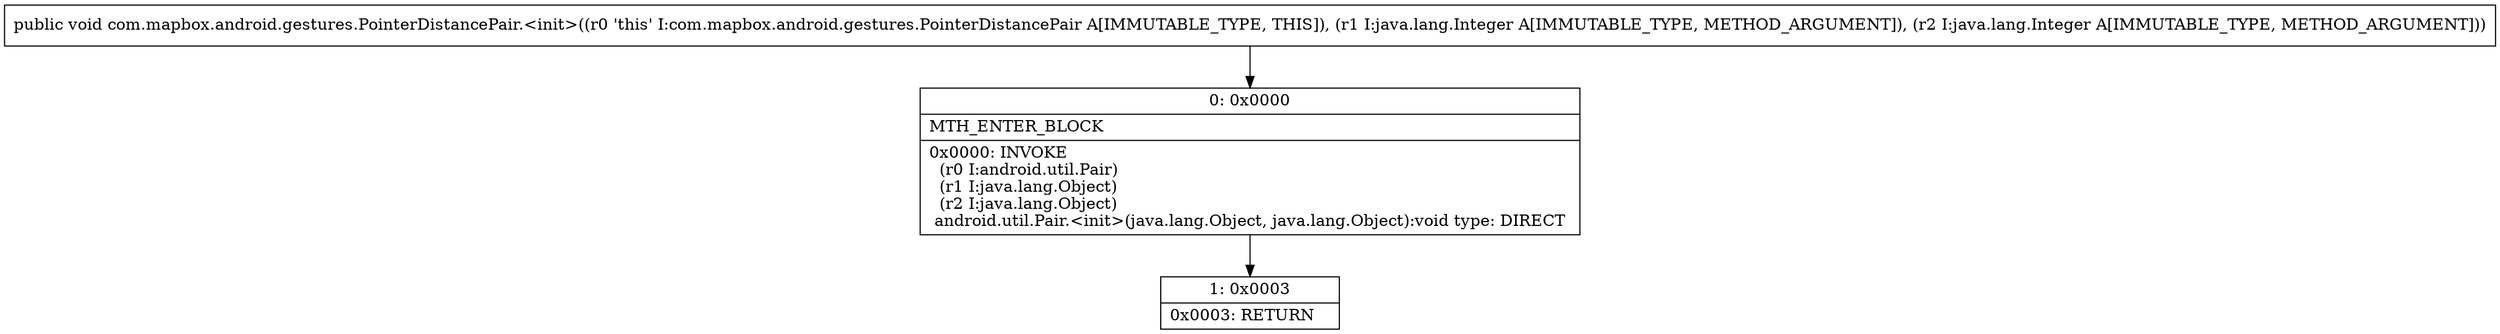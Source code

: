 digraph "CFG forcom.mapbox.android.gestures.PointerDistancePair.\<init\>(Ljava\/lang\/Integer;Ljava\/lang\/Integer;)V" {
Node_0 [shape=record,label="{0\:\ 0x0000|MTH_ENTER_BLOCK\l|0x0000: INVOKE  \l  (r0 I:android.util.Pair)\l  (r1 I:java.lang.Object)\l  (r2 I:java.lang.Object)\l android.util.Pair.\<init\>(java.lang.Object, java.lang.Object):void type: DIRECT \l}"];
Node_1 [shape=record,label="{1\:\ 0x0003|0x0003: RETURN   \l}"];
MethodNode[shape=record,label="{public void com.mapbox.android.gestures.PointerDistancePair.\<init\>((r0 'this' I:com.mapbox.android.gestures.PointerDistancePair A[IMMUTABLE_TYPE, THIS]), (r1 I:java.lang.Integer A[IMMUTABLE_TYPE, METHOD_ARGUMENT]), (r2 I:java.lang.Integer A[IMMUTABLE_TYPE, METHOD_ARGUMENT])) }"];
MethodNode -> Node_0;
Node_0 -> Node_1;
}

